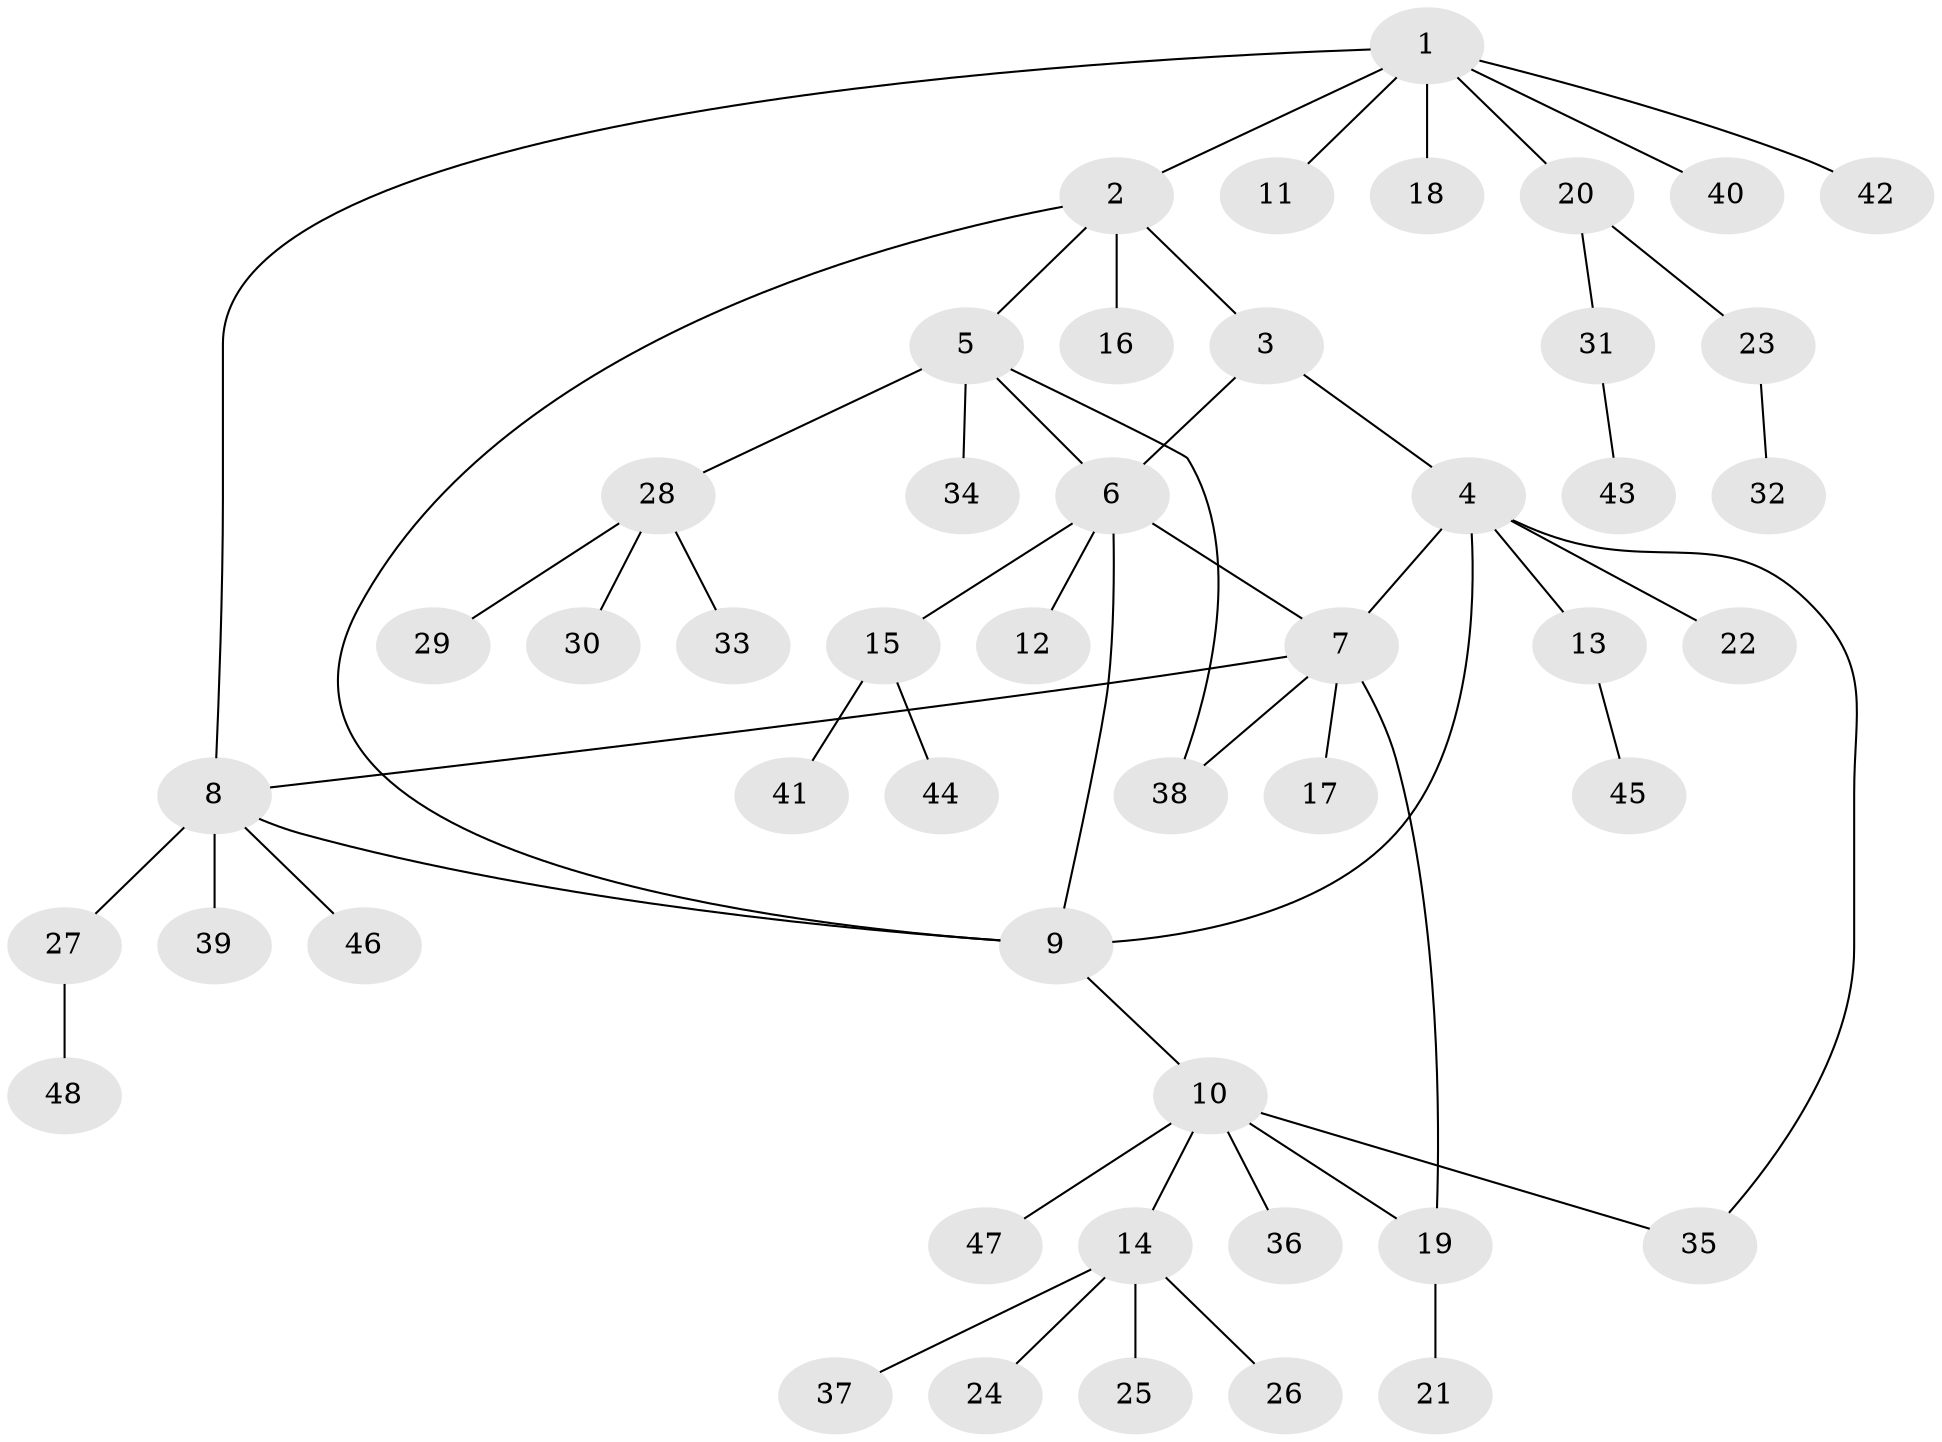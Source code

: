 // Generated by graph-tools (version 1.1) at 2025/37/03/09/25 02:37:22]
// undirected, 48 vertices, 56 edges
graph export_dot {
graph [start="1"]
  node [color=gray90,style=filled];
  1;
  2;
  3;
  4;
  5;
  6;
  7;
  8;
  9;
  10;
  11;
  12;
  13;
  14;
  15;
  16;
  17;
  18;
  19;
  20;
  21;
  22;
  23;
  24;
  25;
  26;
  27;
  28;
  29;
  30;
  31;
  32;
  33;
  34;
  35;
  36;
  37;
  38;
  39;
  40;
  41;
  42;
  43;
  44;
  45;
  46;
  47;
  48;
  1 -- 2;
  1 -- 8;
  1 -- 11;
  1 -- 18;
  1 -- 20;
  1 -- 40;
  1 -- 42;
  2 -- 3;
  2 -- 5;
  2 -- 9;
  2 -- 16;
  3 -- 4;
  3 -- 6;
  4 -- 7;
  4 -- 9;
  4 -- 13;
  4 -- 22;
  4 -- 35;
  5 -- 6;
  5 -- 28;
  5 -- 34;
  5 -- 38;
  6 -- 7;
  6 -- 9;
  6 -- 12;
  6 -- 15;
  7 -- 8;
  7 -- 17;
  7 -- 19;
  7 -- 38;
  8 -- 9;
  8 -- 27;
  8 -- 39;
  8 -- 46;
  9 -- 10;
  10 -- 14;
  10 -- 19;
  10 -- 35;
  10 -- 36;
  10 -- 47;
  13 -- 45;
  14 -- 24;
  14 -- 25;
  14 -- 26;
  14 -- 37;
  15 -- 41;
  15 -- 44;
  19 -- 21;
  20 -- 23;
  20 -- 31;
  23 -- 32;
  27 -- 48;
  28 -- 29;
  28 -- 30;
  28 -- 33;
  31 -- 43;
}
